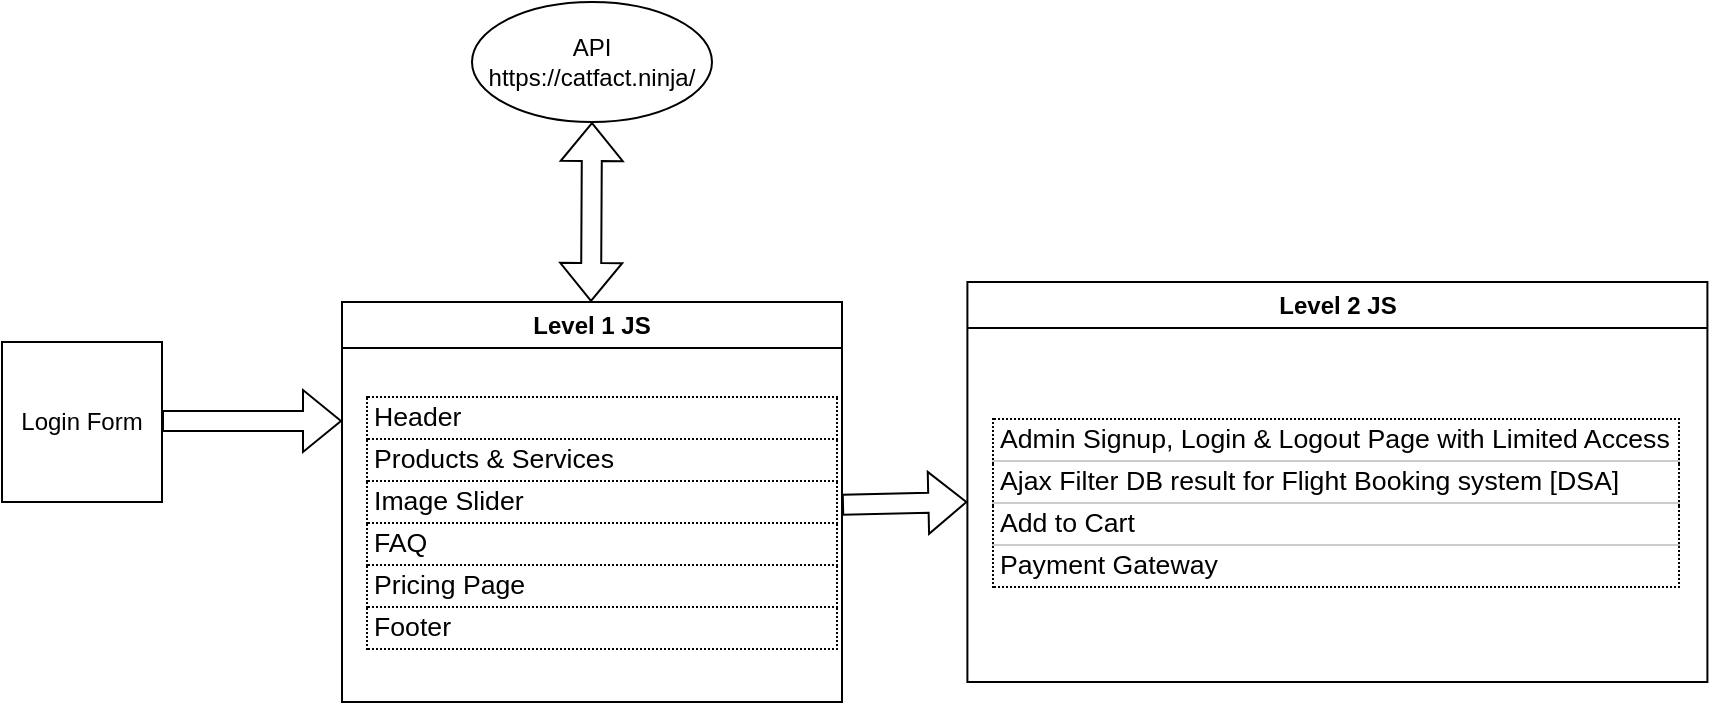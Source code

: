 <mxfile version="24.3.1" type="github">
  <diagram name="Page-1" id="B31hKMBzb777jyXyPJCF">
    <mxGraphModel dx="1323" dy="687" grid="1" gridSize="10" guides="1" tooltips="1" connect="1" arrows="1" fold="1" page="1" pageScale="1" pageWidth="850" pageHeight="1100" math="0" shadow="0">
      <root>
        <mxCell id="0" />
        <mxCell id="1" parent="0" />
        <mxCell id="wwRH5zeaDOmvwE6yOPtP-1" value="Login Form" style="whiteSpace=wrap;html=1;aspect=fixed;" vertex="1" parent="1">
          <mxGeometry x="100" y="390" width="80" height="80" as="geometry" />
        </mxCell>
        <mxCell id="wwRH5zeaDOmvwE6yOPtP-2" value="" style="shape=flexArrow;endArrow=classic;html=1;rounded=0;" edge="1" parent="1">
          <mxGeometry width="50" height="50" relative="1" as="geometry">
            <mxPoint x="180" y="429.5" as="sourcePoint" />
            <mxPoint x="270" y="429.5" as="targetPoint" />
          </mxGeometry>
        </mxCell>
        <mxCell id="wwRH5zeaDOmvwE6yOPtP-4" value="" style="shape=flexArrow;endArrow=classic;startArrow=classic;html=1;rounded=0;entryX=0.5;entryY=1;entryDx=0;entryDy=0;" edge="1" parent="1" target="wwRH5zeaDOmvwE6yOPtP-5">
          <mxGeometry width="100" height="100" relative="1" as="geometry">
            <mxPoint x="394.5" y="370" as="sourcePoint" />
            <mxPoint x="390" y="290" as="targetPoint" />
          </mxGeometry>
        </mxCell>
        <mxCell id="wwRH5zeaDOmvwE6yOPtP-5" value="API&lt;br&gt;https://catfact.ninja/" style="ellipse;whiteSpace=wrap;html=1;" vertex="1" parent="1">
          <mxGeometry x="335" y="220" width="120" height="60" as="geometry" />
        </mxCell>
        <mxCell id="wwRH5zeaDOmvwE6yOPtP-7" value="Level 2 JS" style="swimlane;whiteSpace=wrap;html=1;" vertex="1" parent="1">
          <mxGeometry x="582.7" y="360" width="370" height="200" as="geometry" />
        </mxCell>
        <mxCell id="wwRH5zeaDOmvwE6yOPtP-8" value="&lt;table style=&quot;table-layout: fixed; font-size: 10pt; font-family: Arial; width: 0px; border-collapse: collapse; border: none;&quot; data-sheets-root=&quot;1&quot; border=&quot;1&quot; dir=&quot;ltr&quot; cellpadding=&quot;0&quot; cellspacing=&quot;0&quot; xmlns=&quot;http://www.w3.org/1999/xhtml&quot;&gt;&lt;colgroup&gt;&lt;col width=&quot;343&quot;&gt;&lt;/colgroup&gt;&lt;tbody&gt;&lt;tr style=&quot;height: 21px;&quot;&gt;&lt;td style=&quot;border: 1px dotted rgb(0, 0, 0); overflow: hidden; padding: 2px 3px; vertical-align: bottom;&quot; data-sheets-value=&quot;{&amp;quot;1&amp;quot;:2,&amp;quot;2&amp;quot;:&amp;quot;Admin Signup, Login &amp;amp; Logout Page with Limited Access&amp;quot;}&quot;&gt;Admin Signup, Login &amp;amp; Logout Page with Limited Access&lt;/td&gt;&lt;/tr&gt;&lt;tr style=&quot;height: 21px;&quot;&gt;&lt;td style=&quot;border-width: 1px; border-style: solid dotted dotted; border-color: rgb(204, 204, 204) rgb(0, 0, 0) rgb(0, 0, 0); border-image: initial; overflow: hidden; padding: 2px 3px; vertical-align: bottom;&quot; data-sheets-value=&quot;{&amp;quot;1&amp;quot;:2,&amp;quot;2&amp;quot;:&amp;quot;Ajax Filter DB result for Flight Booking system [DSA]&amp;quot;}&quot;&gt;Ajax Filter DB result for Flight Booking system [DSA]&lt;/td&gt;&lt;/tr&gt;&lt;tr style=&quot;height: 21px;&quot;&gt;&lt;td style=&quot;border-width: 1px; border-style: solid dotted dotted; border-color: rgb(204, 204, 204) rgb(0, 0, 0) rgb(0, 0, 0); border-image: initial; overflow: hidden; padding: 2px 3px; vertical-align: bottom;&quot; data-sheets-value=&quot;{&amp;quot;1&amp;quot;:2,&amp;quot;2&amp;quot;:&amp;quot;Add to Cart&amp;quot;}&quot;&gt;Add to Cart&lt;/td&gt;&lt;/tr&gt;&lt;tr style=&quot;height: 21px;&quot;&gt;&lt;td style=&quot;border-width: 1px; border-style: solid dotted dotted; border-color: rgb(204, 204, 204) rgb(0, 0, 0) rgb(0, 0, 0); border-image: initial; overflow: hidden; padding: 2px 3px; vertical-align: bottom;&quot; data-sheets-value=&quot;{&amp;quot;1&amp;quot;:2,&amp;quot;2&amp;quot;:&amp;quot;Payment Gateway&amp;quot;}&quot;&gt;Payment Gateway&lt;/td&gt;&lt;/tr&gt;&lt;/tbody&gt;&lt;/table&gt;" style="text;html=1;align=left;verticalAlign=middle;resizable=0;points=[];autosize=1;strokeColor=none;fillColor=none;" vertex="1" parent="wwRH5zeaDOmvwE6yOPtP-7">
          <mxGeometry x="10" y="60" width="370" height="100" as="geometry" />
        </mxCell>
        <mxCell id="wwRH5zeaDOmvwE6yOPtP-9" value="" style="shape=flexArrow;endArrow=classic;html=1;rounded=0;exitX=0.985;exitY=0.428;exitDx=0;exitDy=0;exitPerimeter=0;" edge="1" parent="1">
          <mxGeometry width="50" height="50" relative="1" as="geometry">
            <mxPoint x="520" y="471.36" as="sourcePoint" />
            <mxPoint x="582.7" y="470" as="targetPoint" />
          </mxGeometry>
        </mxCell>
        <mxCell id="wwRH5zeaDOmvwE6yOPtP-11" value="Level 1 JS" style="swimlane;whiteSpace=wrap;html=1;startSize=23;" vertex="1" parent="1">
          <mxGeometry x="270" y="370" width="250" height="200" as="geometry" />
        </mxCell>
        <UserObject label="&lt;table xmlns=&quot;http://www.w3.org/1999/xhtml&quot; cellspacing=&quot;0&quot; cellpadding=&quot;0&quot; dir=&quot;ltr&quot; border=&quot;1&quot; style=&quot;table-layout:fixed;font-size:10pt;font-family:Arial;width:0px;border-collapse:collapse;border:none&quot; data-sheets-root=&quot;1&quot;&gt;&lt;colgroup&gt;&lt;col width=&quot;235&quot;&gt;&lt;/colgroup&gt;&lt;tbody&gt;&lt;tr style=&quot;height:21px;&quot;&gt;&lt;td style=&quot;border-top:1px dotted #000000;border-right:1px dotted #000000;border-bottom:1px dotted #000000;border-left:1px dotted #000000;overflow:hidden;padding:2px 3px 2px 3px;vertical-align:bottom;&quot; data-sheets-value=&quot;{&amp;quot;1&amp;quot;:2,&amp;quot;2&amp;quot;:&amp;quot;Header&amp;quot;}&quot;&gt;Header&lt;/td&gt;&lt;/tr&gt;&lt;tr style=&quot;height:21px;&quot;&gt;&lt;td style=&quot;border-right:1px dotted #000000;border-bottom:1px dotted #000000;border-left:1px dotted #000000;overflow:hidden;padding:2px 3px 2px 3px;vertical-align:bottom;&quot; data-sheets-value=&quot;{&amp;quot;1&amp;quot;:2,&amp;quot;2&amp;quot;:&amp;quot;Products &amp;amp; Services&amp;quot;}&quot;&gt;Products &amp;amp; Services&lt;/td&gt;&lt;/tr&gt;&lt;tr style=&quot;height:21px;&quot;&gt;&lt;td style=&quot;border-right:1px dotted #000000;border-bottom:1px dotted #000000;border-left:1px dotted #000000;overflow:hidden;padding:2px 3px 2px 3px;vertical-align:bottom;&quot; data-sheets-value=&quot;{&amp;quot;1&amp;quot;:2,&amp;quot;2&amp;quot;:&amp;quot;Image Slider&amp;quot;}&quot;&gt;Image Slider&lt;/td&gt;&lt;/tr&gt;&lt;tr style=&quot;height:21px;&quot;&gt;&lt;td style=&quot;border-right:1px dotted #000000;border-bottom:1px dotted #000000;border-left:1px dotted #000000;overflow:hidden;padding:2px 3px 2px 3px;vertical-align:bottom;&quot; data-sheets-value=&quot;{&amp;quot;1&amp;quot;:2,&amp;quot;2&amp;quot;:&amp;quot;FAQ&amp;quot;}&quot;&gt;FAQ&lt;/td&gt;&lt;/tr&gt;&lt;tr style=&quot;height:21px;&quot;&gt;&lt;td style=&quot;border-right:1px dotted #000000;border-bottom:1px dotted #000000;border-left:1px dotted #000000;overflow:hidden;padding:2px 3px 2px 3px;vertical-align:bottom;&quot; data-sheets-value=&quot;{&amp;quot;1&amp;quot;:2,&amp;quot;2&amp;quot;:&amp;quot;Pricing Page&amp;quot;}&quot;&gt;Pricing Page&lt;/td&gt;&lt;/tr&gt;&lt;tr style=&quot;height:21px;&quot;&gt;&lt;td style=&quot;border-right:1px dotted #000000;border-bottom:1px dotted #000000;border-left:1px dotted #000000;overflow:hidden;padding:2px 3px 2px 3px;vertical-align:bottom;&quot; data-sheets-value=&quot;{&amp;quot;1&amp;quot;:2,&amp;quot;2&amp;quot;:&amp;quot;Footer&amp;quot;}&quot;&gt;Footer&lt;/td&gt;&lt;/tr&gt;&lt;/tbody&gt;&lt;/table&gt;" link="&lt;table xmlns=&quot;http://www.w3.org/1999/xhtml&quot; cellspacing=&quot;0&quot; cellpadding=&quot;0&quot; dir=&quot;ltr&quot; border=&quot;1&quot; style=&quot;table-layout:fixed;font-size:10pt;font-family:Arial;width:0px;border-collapse:collapse;border:none&quot; data-sheets-root=&quot;1&quot;&gt;&lt;colgroup&gt;&lt;col width=&quot;235&quot;&gt;&lt;/colgroup&gt;&lt;tbody&gt;&lt;tr style=&quot;height:21px;&quot;&gt;&lt;td style=&quot;border-top:1px dotted #000000;border-right:1px dotted #000000;border-bottom:1px dotted #000000;border-left:1px dotted #000000;overflow:hidden;padding:2px 3px 2px 3px;vertical-align:bottom;&quot; data-sheets-value=&quot;{&amp;quot;1&amp;quot;:2,&amp;quot;2&amp;quot;:&amp;quot;Header&amp;quot;}&quot;&gt;Header&lt;/td&gt;&lt;/tr&gt;&lt;tr style=&quot;height:21px;&quot;&gt;&lt;td style=&quot;border-right:1px dotted #000000;border-bottom:1px dotted #000000;border-left:1px dotted #000000;overflow:hidden;padding:2px 3px 2px 3px;vertical-align:bottom;&quot; data-sheets-value=&quot;{&amp;quot;1&amp;quot;:2,&amp;quot;2&amp;quot;:&amp;quot;Products &amp;amp; Services&amp;quot;}&quot;&gt;Products &amp;amp; Services&lt;/td&gt;&lt;/tr&gt;&lt;tr style=&quot;height:21px;&quot;&gt;&lt;td style=&quot;border-right:1px dotted #000000;border-bottom:1px dotted #000000;border-left:1px dotted #000000;overflow:hidden;padding:2px 3px 2px 3px;vertical-align:bottom;&quot; data-sheets-value=&quot;{&amp;quot;1&amp;quot;:2,&amp;quot;2&amp;quot;:&amp;quot;Image Slider&amp;quot;}&quot;&gt;Image Slider&lt;/td&gt;&lt;/tr&gt;&lt;tr style=&quot;height:21px;&quot;&gt;&lt;td style=&quot;border-right:1px dotted #000000;border-bottom:1px dotted #000000;border-left:1px dotted #000000;overflow:hidden;padding:2px 3px 2px 3px;vertical-align:bottom;&quot; data-sheets-value=&quot;{&amp;quot;1&amp;quot;:2,&amp;quot;2&amp;quot;:&amp;quot;FAQ&amp;quot;}&quot;&gt;FAQ&lt;/td&gt;&lt;/tr&gt;&lt;tr style=&quot;height:21px;&quot;&gt;&lt;td style=&quot;border-right:1px dotted #000000;border-bottom:1px dotted #000000;border-left:1px dotted #000000;overflow:hidden;padding:2px 3px 2px 3px;vertical-align:bottom;&quot; data-sheets-value=&quot;{&amp;quot;1&amp;quot;:2,&amp;quot;2&amp;quot;:&amp;quot;Pricing Page&amp;quot;}&quot;&gt;Pricing Page&lt;/td&gt;&lt;/tr&gt;&lt;tr style=&quot;height:21px;&quot;&gt;&lt;td style=&quot;border-right:1px dotted #000000;border-bottom:1px dotted #000000;border-left:1px dotted #000000;overflow:hidden;padding:2px 3px 2px 3px;vertical-align:bottom;&quot; data-sheets-value=&quot;{&amp;quot;1&amp;quot;:2,&amp;quot;2&amp;quot;:&amp;quot;Footer&amp;quot;}&quot;&gt;Footer&lt;/td&gt;&lt;/tr&gt;&lt;/tbody&gt;&lt;/table&gt;" id="wwRH5zeaDOmvwE6yOPtP-12">
          <mxCell style="text;whiteSpace=wrap;html=1;" vertex="1" parent="wwRH5zeaDOmvwE6yOPtP-11">
            <mxGeometry x="10" y="40" width="240" height="150" as="geometry" />
          </mxCell>
        </UserObject>
      </root>
    </mxGraphModel>
  </diagram>
</mxfile>
